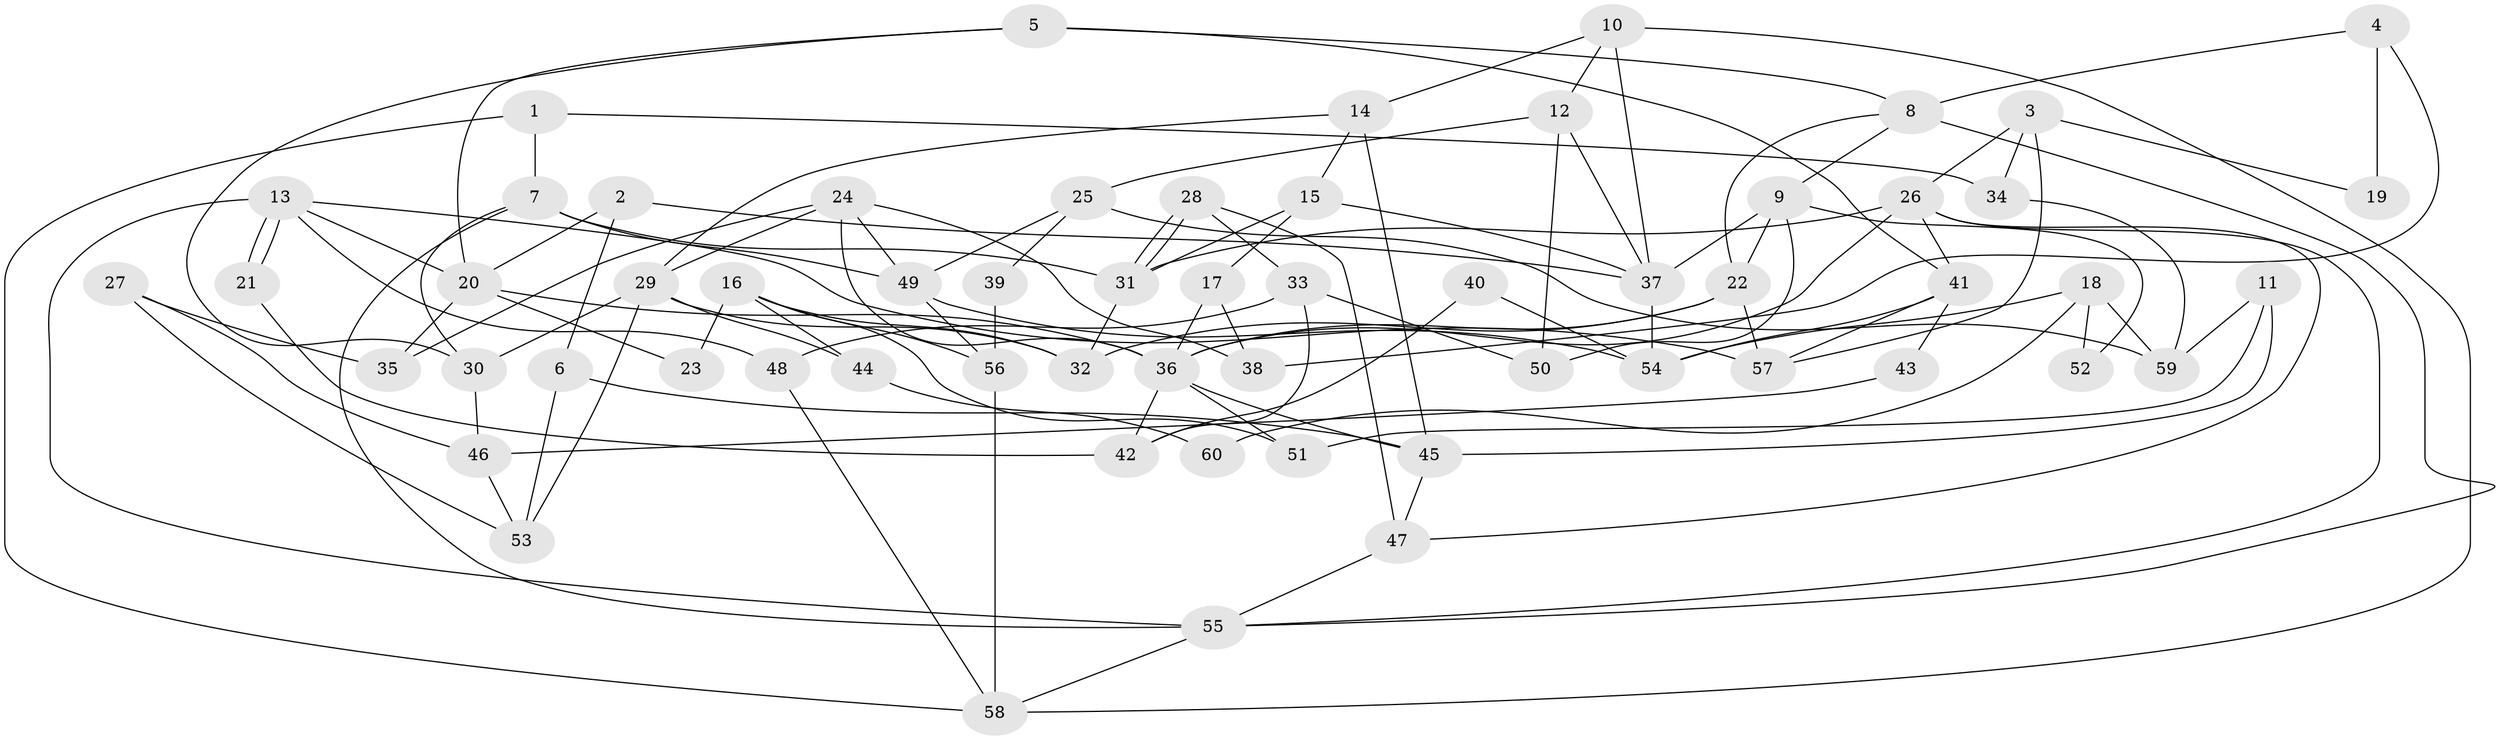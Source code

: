 // coarse degree distribution, {5: 0.23529411764705882, 4: 0.35294117647058826, 3: 0.08823529411764706, 6: 0.08823529411764706, 7: 0.08823529411764706, 8: 0.11764705882352941, 12: 0.029411764705882353}
// Generated by graph-tools (version 1.1) at 2025/24/03/03/25 07:24:02]
// undirected, 60 vertices, 120 edges
graph export_dot {
graph [start="1"]
  node [color=gray90,style=filled];
  1;
  2;
  3;
  4;
  5;
  6;
  7;
  8;
  9;
  10;
  11;
  12;
  13;
  14;
  15;
  16;
  17;
  18;
  19;
  20;
  21;
  22;
  23;
  24;
  25;
  26;
  27;
  28;
  29;
  30;
  31;
  32;
  33;
  34;
  35;
  36;
  37;
  38;
  39;
  40;
  41;
  42;
  43;
  44;
  45;
  46;
  47;
  48;
  49;
  50;
  51;
  52;
  53;
  54;
  55;
  56;
  57;
  58;
  59;
  60;
  1 -- 34;
  1 -- 58;
  1 -- 7;
  2 -- 6;
  2 -- 20;
  2 -- 37;
  3 -- 57;
  3 -- 26;
  3 -- 19;
  3 -- 34;
  4 -- 38;
  4 -- 8;
  4 -- 19;
  5 -- 8;
  5 -- 41;
  5 -- 20;
  5 -- 30;
  6 -- 45;
  6 -- 53;
  7 -- 31;
  7 -- 30;
  7 -- 49;
  7 -- 55;
  8 -- 55;
  8 -- 22;
  8 -- 9;
  9 -- 37;
  9 -- 22;
  9 -- 50;
  9 -- 52;
  10 -- 58;
  10 -- 37;
  10 -- 12;
  10 -- 14;
  11 -- 45;
  11 -- 51;
  11 -- 59;
  12 -- 37;
  12 -- 25;
  12 -- 50;
  13 -- 20;
  13 -- 21;
  13 -- 21;
  13 -- 48;
  13 -- 55;
  13 -- 57;
  14 -- 29;
  14 -- 15;
  14 -- 45;
  15 -- 31;
  15 -- 17;
  15 -- 37;
  16 -- 56;
  16 -- 32;
  16 -- 23;
  16 -- 44;
  16 -- 51;
  17 -- 36;
  17 -- 38;
  18 -- 59;
  18 -- 54;
  18 -- 52;
  18 -- 60;
  20 -- 36;
  20 -- 23;
  20 -- 35;
  21 -- 42;
  22 -- 36;
  22 -- 32;
  22 -- 57;
  24 -- 49;
  24 -- 29;
  24 -- 35;
  24 -- 36;
  24 -- 38;
  25 -- 49;
  25 -- 39;
  25 -- 59;
  26 -- 47;
  26 -- 55;
  26 -- 31;
  26 -- 36;
  26 -- 41;
  27 -- 53;
  27 -- 35;
  27 -- 46;
  28 -- 31;
  28 -- 31;
  28 -- 47;
  28 -- 33;
  29 -- 30;
  29 -- 32;
  29 -- 44;
  29 -- 53;
  30 -- 46;
  31 -- 32;
  33 -- 50;
  33 -- 42;
  33 -- 48;
  34 -- 59;
  36 -- 42;
  36 -- 45;
  36 -- 51;
  37 -- 54;
  39 -- 56;
  40 -- 42;
  40 -- 54;
  41 -- 57;
  41 -- 43;
  41 -- 54;
  43 -- 46;
  44 -- 60;
  45 -- 47;
  46 -- 53;
  47 -- 55;
  48 -- 58;
  49 -- 54;
  49 -- 56;
  55 -- 58;
  56 -- 58;
}
